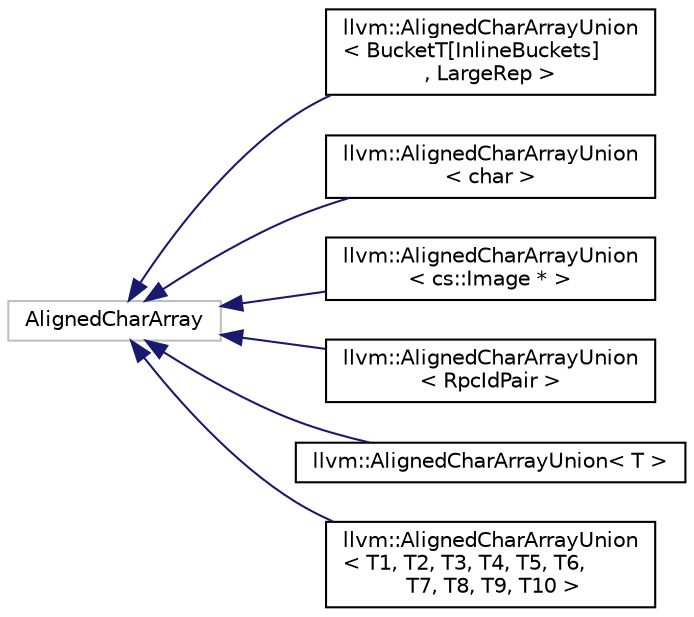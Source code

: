 digraph "Graphical Class Hierarchy"
{
  edge [fontname="Helvetica",fontsize="10",labelfontname="Helvetica",labelfontsize="10"];
  node [fontname="Helvetica",fontsize="10",shape=record];
  rankdir="LR";
  Node1 [label="AlignedCharArray",height=0.2,width=0.4,color="grey75", fillcolor="white", style="filled"];
  Node1 -> Node2 [dir="back",color="midnightblue",fontsize="10",style="solid",fontname="Helvetica"];
  Node2 [label="llvm::AlignedCharArrayUnion\l\< BucketT[InlineBuckets]\l, LargeRep \>",height=0.2,width=0.4,color="black", fillcolor="white", style="filled",URL="$structllvm_1_1AlignedCharArrayUnion.html"];
  Node1 -> Node3 [dir="back",color="midnightblue",fontsize="10",style="solid",fontname="Helvetica"];
  Node3 [label="llvm::AlignedCharArrayUnion\l\< char \>",height=0.2,width=0.4,color="black", fillcolor="white", style="filled",URL="$structllvm_1_1AlignedCharArrayUnion.html"];
  Node1 -> Node4 [dir="back",color="midnightblue",fontsize="10",style="solid",fontname="Helvetica"];
  Node4 [label="llvm::AlignedCharArrayUnion\l\< cs::Image * \>",height=0.2,width=0.4,color="black", fillcolor="white", style="filled",URL="$structllvm_1_1AlignedCharArrayUnion.html"];
  Node1 -> Node5 [dir="back",color="midnightblue",fontsize="10",style="solid",fontname="Helvetica"];
  Node5 [label="llvm::AlignedCharArrayUnion\l\< RpcIdPair \>",height=0.2,width=0.4,color="black", fillcolor="white", style="filled",URL="$structllvm_1_1AlignedCharArrayUnion.html"];
  Node1 -> Node6 [dir="back",color="midnightblue",fontsize="10",style="solid",fontname="Helvetica"];
  Node6 [label="llvm::AlignedCharArrayUnion\< T \>",height=0.2,width=0.4,color="black", fillcolor="white", style="filled",URL="$structllvm_1_1AlignedCharArrayUnion.html"];
  Node1 -> Node7 [dir="back",color="midnightblue",fontsize="10",style="solid",fontname="Helvetica"];
  Node7 [label="llvm::AlignedCharArrayUnion\l\< T1, T2, T3, T4, T5, T6,\l T7, T8, T9, T10 \>",height=0.2,width=0.4,color="black", fillcolor="white", style="filled",URL="$structllvm_1_1AlignedCharArrayUnion.html",tooltip="This union template exposes a suitably aligned and sized character array member which can hold elemen..."];
}
